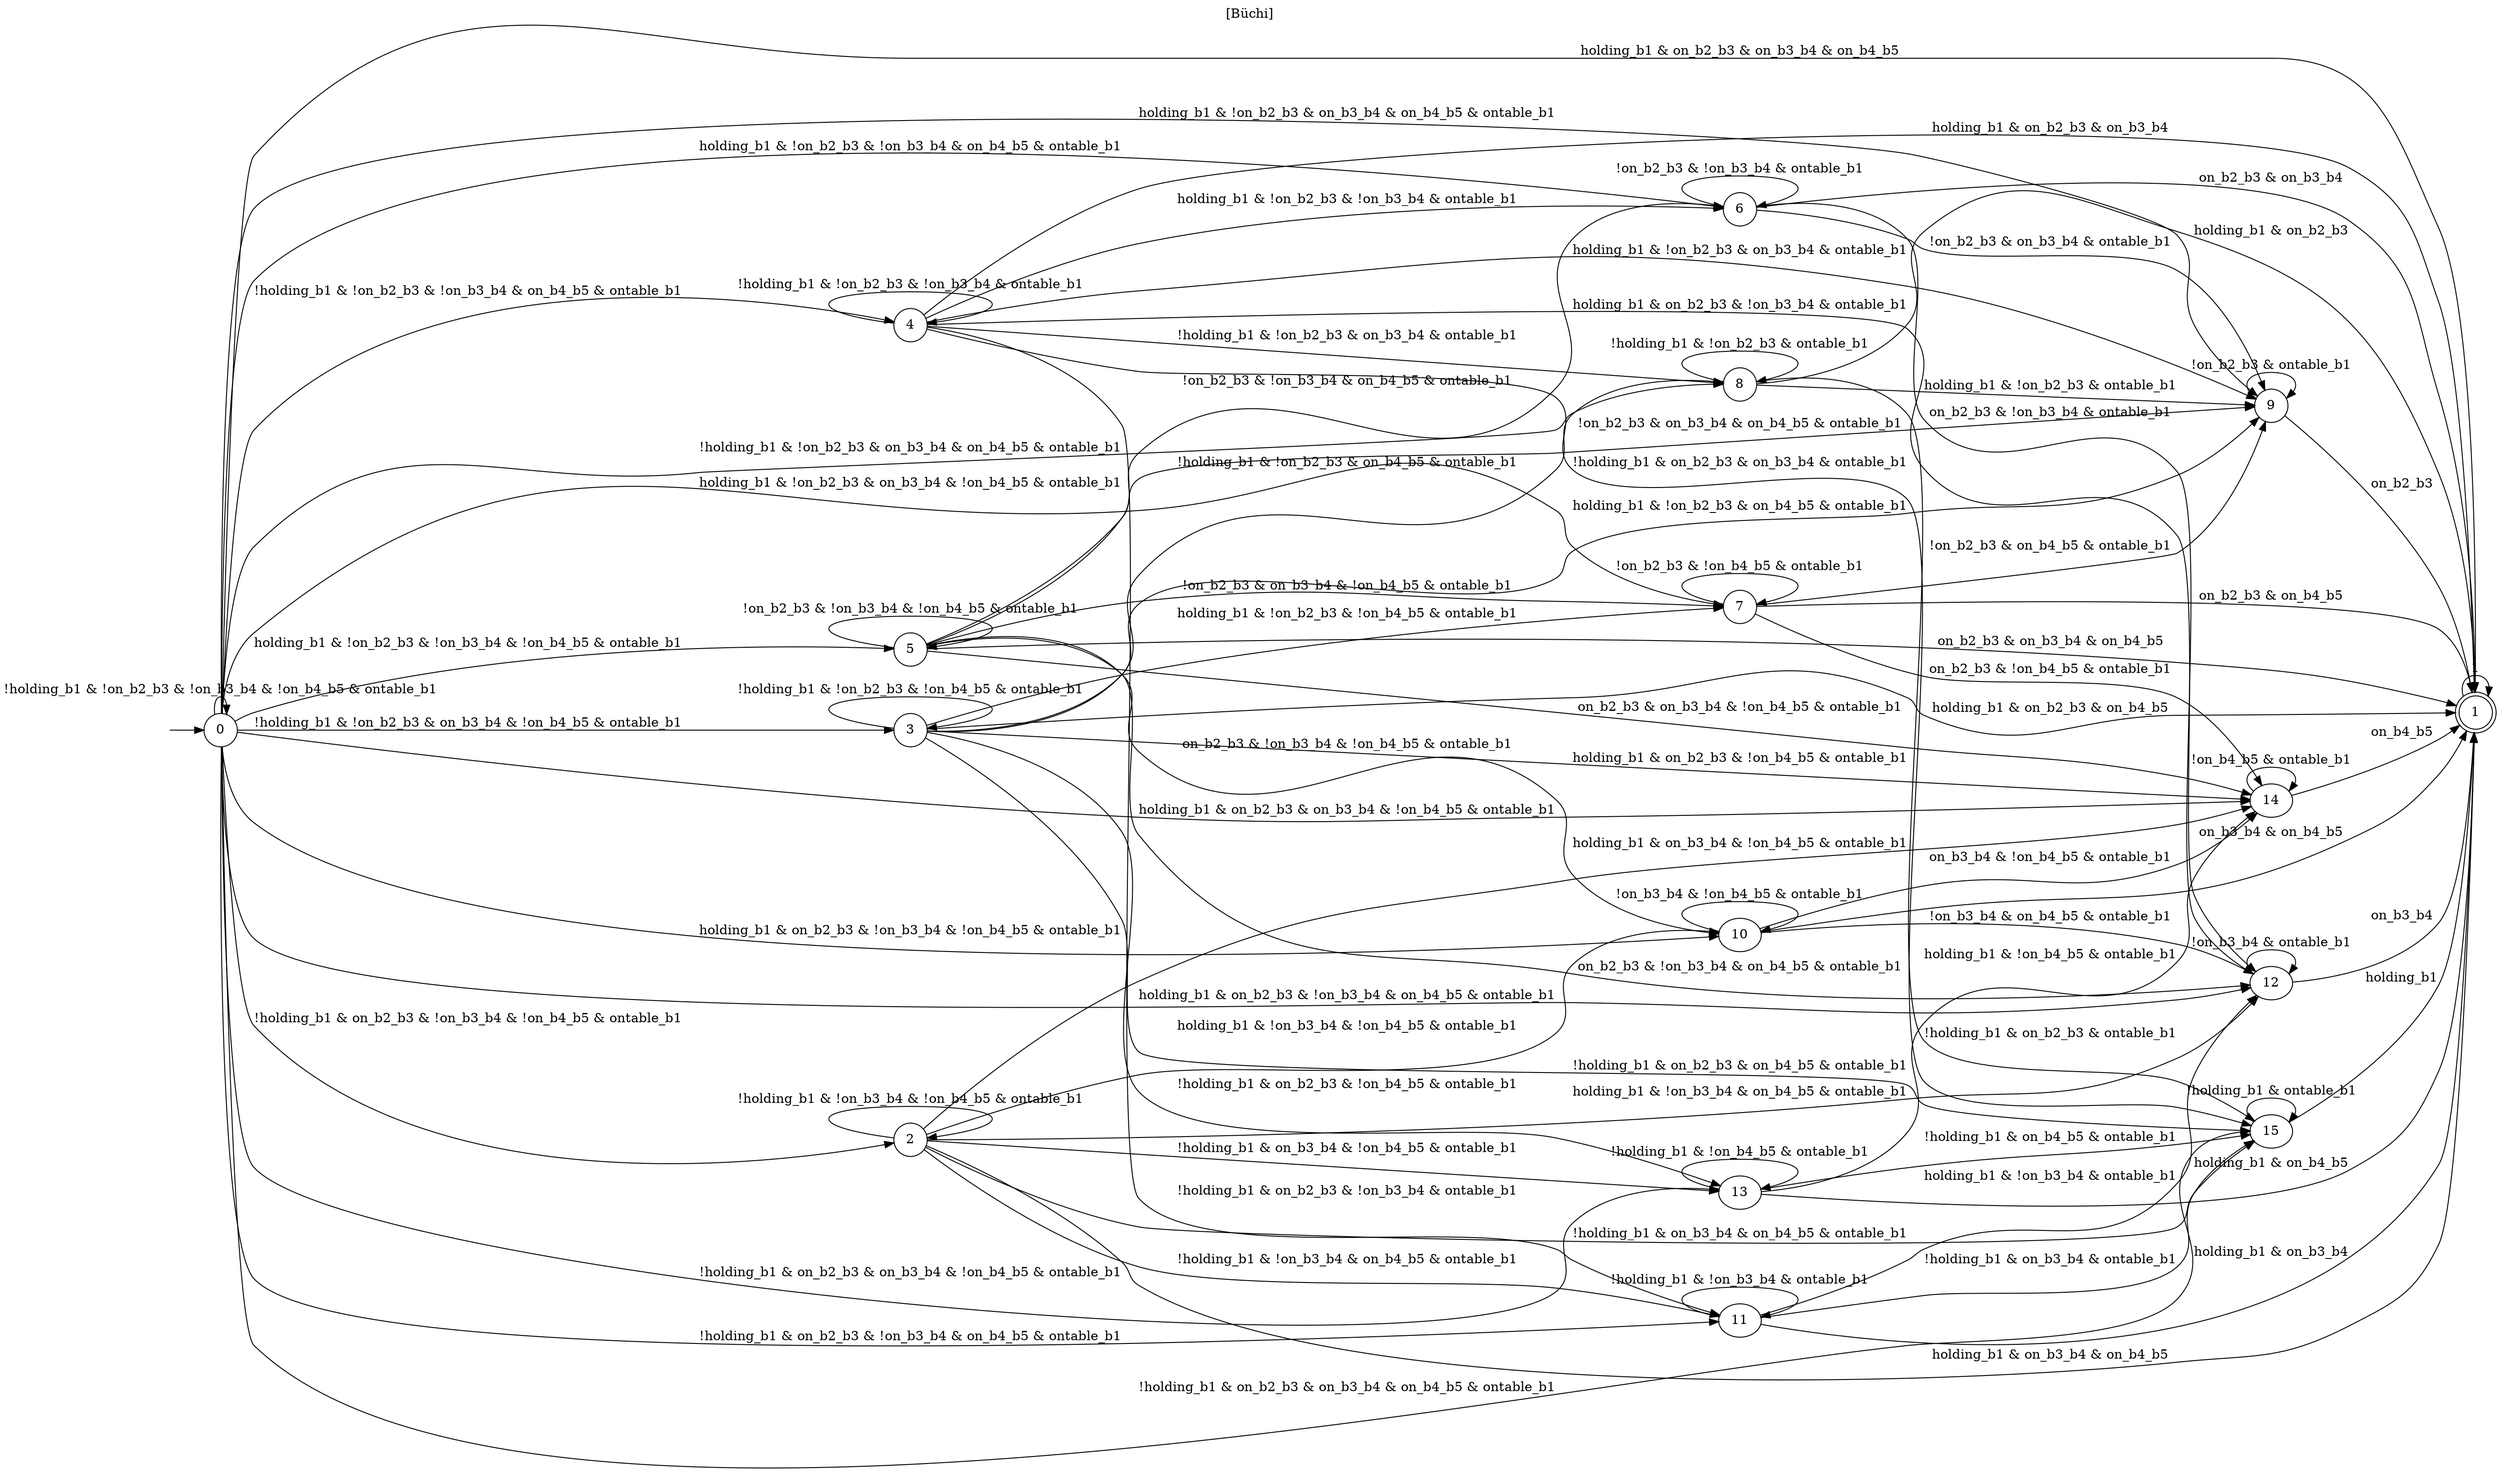 digraph "" {
  rankdir=LR
  label="[Büchi]"
  labelloc="t"
  node [shape="ellipse",width="0.5",height="0.5"]
  I [label="", style=invis, width=0]
  I -> 0
  0 [label="0"]
  0 -> 0 [label="!holding_b1 & !on_b2_b3 & !on_b3_b4 & !on_b4_b5 & ontable_b1"]
  0 -> 1 [label="holding_b1 & on_b2_b3 & on_b3_b4 & on_b4_b5"]
  0 -> 2 [label="!holding_b1 & on_b2_b3 & !on_b3_b4 & !on_b4_b5 & ontable_b1"]
  0 -> 3 [label="!holding_b1 & !on_b2_b3 & on_b3_b4 & !on_b4_b5 & ontable_b1"]
  0 -> 4 [label="!holding_b1 & !on_b2_b3 & !on_b3_b4 & on_b4_b5 & ontable_b1"]
  0 -> 5 [label="holding_b1 & !on_b2_b3 & !on_b3_b4 & !on_b4_b5 & ontable_b1"]
  0 -> 6 [label="holding_b1 & !on_b2_b3 & !on_b3_b4 & on_b4_b5 & ontable_b1"]
  0 -> 7 [label="holding_b1 & !on_b2_b3 & on_b3_b4 & !on_b4_b5 & ontable_b1"]
  0 -> 8 [label="!holding_b1 & !on_b2_b3 & on_b3_b4 & on_b4_b5 & ontable_b1"]
  0 -> 9 [label="holding_b1 & !on_b2_b3 & on_b3_b4 & on_b4_b5 & ontable_b1"]
  0 -> 10 [label="holding_b1 & on_b2_b3 & !on_b3_b4 & !on_b4_b5 & ontable_b1"]
  0 -> 11 [label="!holding_b1 & on_b2_b3 & !on_b3_b4 & on_b4_b5 & ontable_b1"]
  0 -> 12 [label="holding_b1 & on_b2_b3 & !on_b3_b4 & on_b4_b5 & ontable_b1"]
  0 -> 13 [label="!holding_b1 & on_b2_b3 & on_b3_b4 & !on_b4_b5 & ontable_b1"]
  0 -> 14 [label="holding_b1 & on_b2_b3 & on_b3_b4 & !on_b4_b5 & ontable_b1"]
  0 -> 15 [label="!holding_b1 & on_b2_b3 & on_b3_b4 & on_b4_b5 & ontable_b1"]
  1 [label="1", peripheries=2]
  1 -> 1 [label="1"]
  2 [label="2"]
  2 -> 1 [label="holding_b1 & on_b3_b4 & on_b4_b5"]
  2 -> 2 [label="!holding_b1 & !on_b3_b4 & !on_b4_b5 & ontable_b1"]
  2 -> 10 [label="holding_b1 & !on_b3_b4 & !on_b4_b5 & ontable_b1"]
  2 -> 11 [label="!holding_b1 & !on_b3_b4 & on_b4_b5 & ontable_b1"]
  2 -> 12 [label="holding_b1 & !on_b3_b4 & on_b4_b5 & ontable_b1"]
  2 -> 13 [label="!holding_b1 & on_b3_b4 & !on_b4_b5 & ontable_b1"]
  2 -> 14 [label="holding_b1 & on_b3_b4 & !on_b4_b5 & ontable_b1"]
  2 -> 15 [label="!holding_b1 & on_b3_b4 & on_b4_b5 & ontable_b1"]
  3 [label="3"]
  3 -> 1 [label="holding_b1 & on_b2_b3 & on_b4_b5"]
  3 -> 3 [label="!holding_b1 & !on_b2_b3 & !on_b4_b5 & ontable_b1"]
  3 -> 7 [label="holding_b1 & !on_b2_b3 & !on_b4_b5 & ontable_b1"]
  3 -> 8 [label="!holding_b1 & !on_b2_b3 & on_b4_b5 & ontable_b1"]
  3 -> 9 [label="holding_b1 & !on_b2_b3 & on_b4_b5 & ontable_b1"]
  3 -> 13 [label="!holding_b1 & on_b2_b3 & !on_b4_b5 & ontable_b1"]
  3 -> 14 [label="holding_b1 & on_b2_b3 & !on_b4_b5 & ontable_b1"]
  3 -> 15 [label="!holding_b1 & on_b2_b3 & on_b4_b5 & ontable_b1"]
  4 [label="4"]
  4 -> 1 [label="holding_b1 & on_b2_b3 & on_b3_b4"]
  4 -> 4 [label="!holding_b1 & !on_b2_b3 & !on_b3_b4 & ontable_b1"]
  4 -> 6 [label="holding_b1 & !on_b2_b3 & !on_b3_b4 & ontable_b1"]
  4 -> 8 [label="!holding_b1 & !on_b2_b3 & on_b3_b4 & ontable_b1"]
  4 -> 9 [label="holding_b1 & !on_b2_b3 & on_b3_b4 & ontable_b1"]
  4 -> 11 [label="!holding_b1 & on_b2_b3 & !on_b3_b4 & ontable_b1"]
  4 -> 12 [label="holding_b1 & on_b2_b3 & !on_b3_b4 & ontable_b1"]
  4 -> 15 [label="!holding_b1 & on_b2_b3 & on_b3_b4 & ontable_b1"]
  5 [label="5"]
  5 -> 1 [label="on_b2_b3 & on_b3_b4 & on_b4_b5"]
  5 -> 5 [label="!on_b2_b3 & !on_b3_b4 & !on_b4_b5 & ontable_b1"]
  5 -> 6 [label="!on_b2_b3 & !on_b3_b4 & on_b4_b5 & ontable_b1"]
  5 -> 7 [label="!on_b2_b3 & on_b3_b4 & !on_b4_b5 & ontable_b1"]
  5 -> 9 [label="!on_b2_b3 & on_b3_b4 & on_b4_b5 & ontable_b1"]
  5 -> 10 [label="on_b2_b3 & !on_b3_b4 & !on_b4_b5 & ontable_b1"]
  5 -> 12 [label="on_b2_b3 & !on_b3_b4 & on_b4_b5 & ontable_b1"]
  5 -> 14 [label="on_b2_b3 & on_b3_b4 & !on_b4_b5 & ontable_b1"]
  6 [label="6"]
  6 -> 1 [label="on_b2_b3 & on_b3_b4"]
  6 -> 6 [label="!on_b2_b3 & !on_b3_b4 & ontable_b1"]
  6 -> 9 [label="!on_b2_b3 & on_b3_b4 & ontable_b1"]
  6 -> 12 [label="on_b2_b3 & !on_b3_b4 & ontable_b1"]
  7 [label="7"]
  7 -> 1 [label="on_b2_b3 & on_b4_b5"]
  7 -> 7 [label="!on_b2_b3 & !on_b4_b5 & ontable_b1"]
  7 -> 9 [label="!on_b2_b3 & on_b4_b5 & ontable_b1"]
  7 -> 14 [label="on_b2_b3 & !on_b4_b5 & ontable_b1"]
  8 [label="8"]
  8 -> 1 [label="holding_b1 & on_b2_b3"]
  8 -> 8 [label="!holding_b1 & !on_b2_b3 & ontable_b1"]
  8 -> 9 [label="holding_b1 & !on_b2_b3 & ontable_b1"]
  8 -> 15 [label="!holding_b1 & on_b2_b3 & ontable_b1"]
  9 [label="9"]
  9 -> 1 [label="on_b2_b3"]
  9 -> 9 [label="!on_b2_b3 & ontable_b1"]
  10 [label="10"]
  10 -> 1 [label="on_b3_b4 & on_b4_b5"]
  10 -> 10 [label="!on_b3_b4 & !on_b4_b5 & ontable_b1"]
  10 -> 12 [label="!on_b3_b4 & on_b4_b5 & ontable_b1"]
  10 -> 14 [label="on_b3_b4 & !on_b4_b5 & ontable_b1"]
  11 [label="11"]
  11 -> 1 [label="holding_b1 & on_b3_b4"]
  11 -> 11 [label="!holding_b1 & !on_b3_b4 & ontable_b1"]
  11 -> 12 [label="holding_b1 & !on_b3_b4 & ontable_b1"]
  11 -> 15 [label="!holding_b1 & on_b3_b4 & ontable_b1"]
  12 [label="12"]
  12 -> 1 [label="on_b3_b4"]
  12 -> 12 [label="!on_b3_b4 & ontable_b1"]
  13 [label="13"]
  13 -> 1 [label="holding_b1 & on_b4_b5"]
  13 -> 13 [label="!holding_b1 & !on_b4_b5 & ontable_b1"]
  13 -> 14 [label="holding_b1 & !on_b4_b5 & ontable_b1"]
  13 -> 15 [label="!holding_b1 & on_b4_b5 & ontable_b1"]
  14 [label="14"]
  14 -> 1 [label="on_b4_b5"]
  14 -> 14 [label="!on_b4_b5 & ontable_b1"]
  15 [label="15"]
  15 -> 1 [label="holding_b1"]
  15 -> 15 [label="!holding_b1 & ontable_b1"]
}

